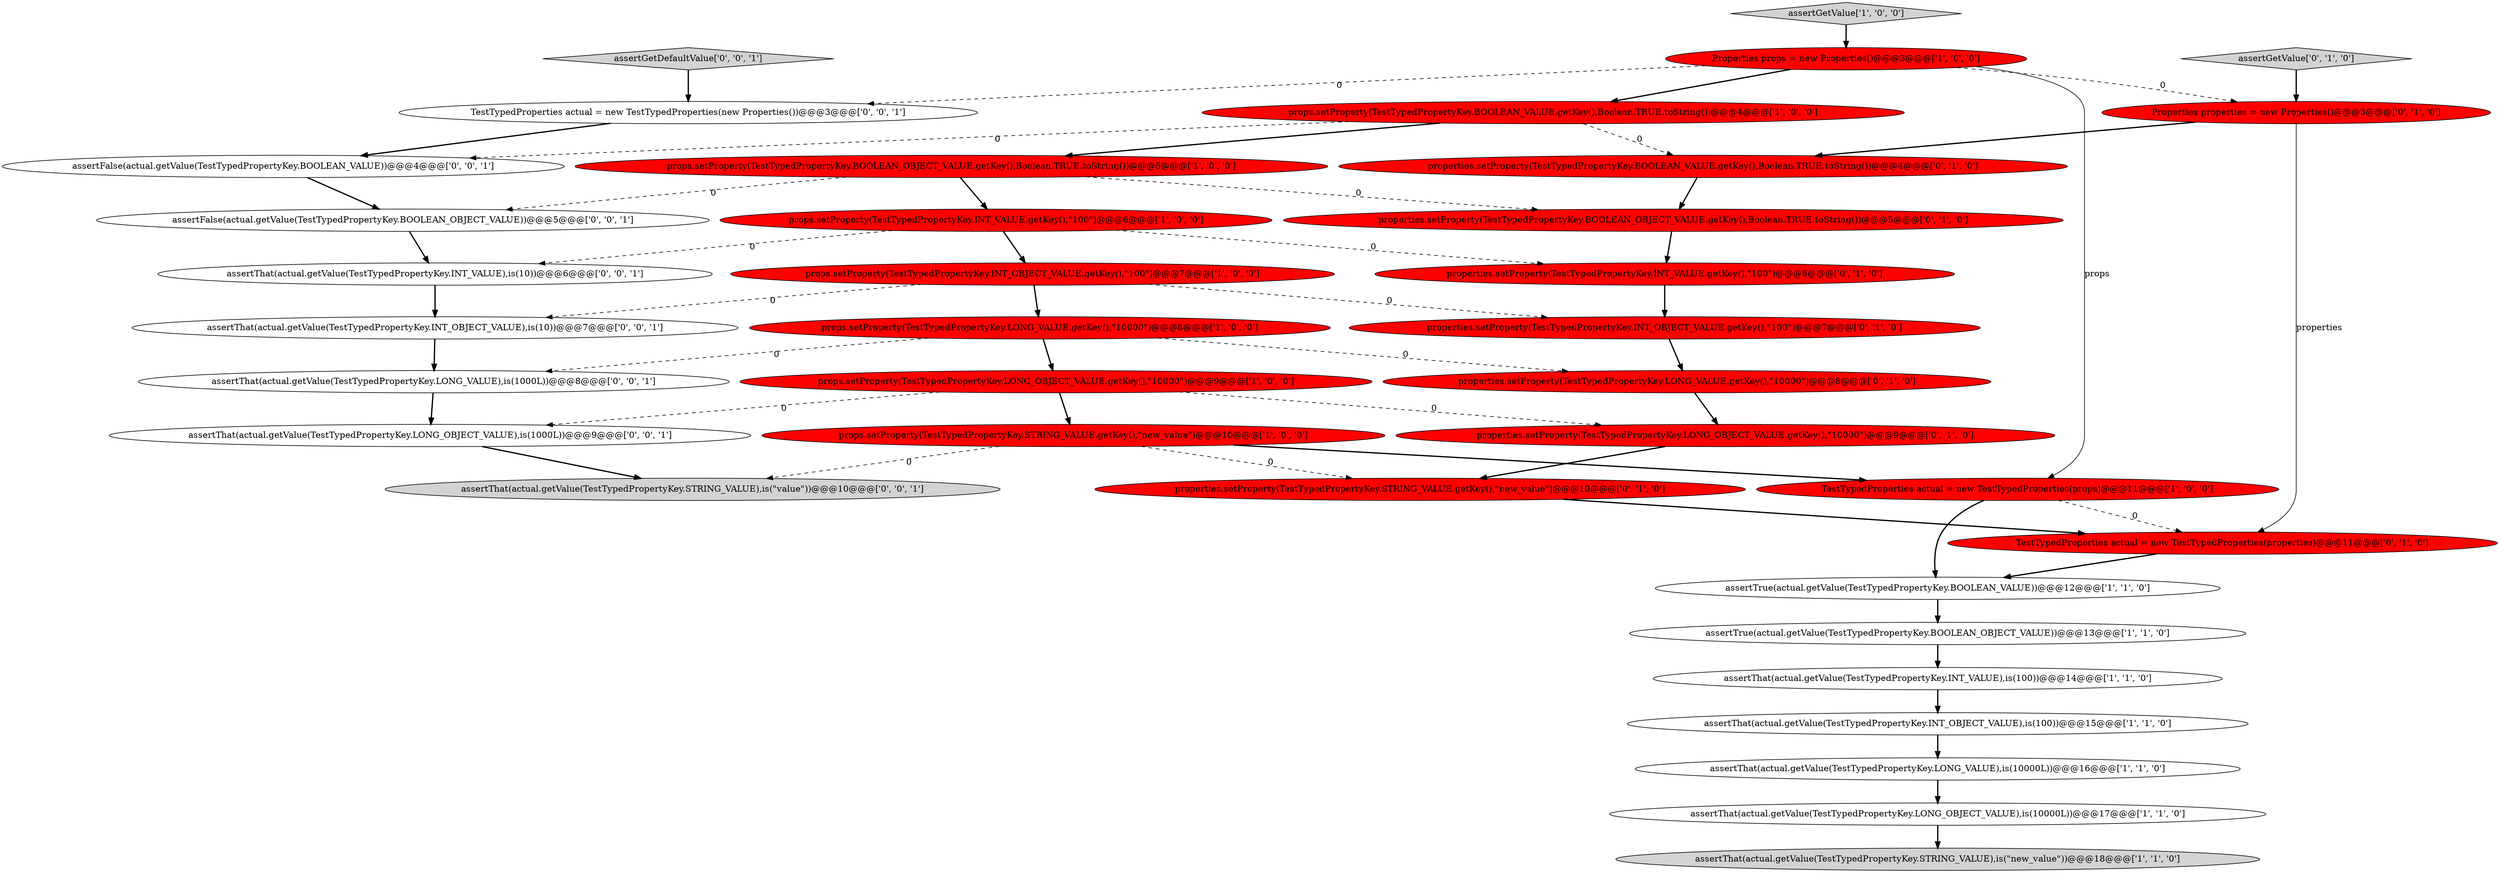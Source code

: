 digraph {
32 [style = filled, label = "assertFalse(actual.getValue(TestTypedPropertyKey.BOOLEAN_OBJECT_VALUE))@@@5@@@['0', '0', '1']", fillcolor = white, shape = ellipse image = "AAA0AAABBB3BBB"];
16 [style = filled, label = "assertThat(actual.getValue(TestTypedPropertyKey.LONG_OBJECT_VALUE),is(10000L))@@@17@@@['1', '1', '0']", fillcolor = white, shape = ellipse image = "AAA0AAABBB1BBB"];
1 [style = filled, label = "props.setProperty(TestTypedPropertyKey.BOOLEAN_OBJECT_VALUE.getKey(),Boolean.TRUE.toString())@@@5@@@['1', '0', '0']", fillcolor = red, shape = ellipse image = "AAA1AAABBB1BBB"];
24 [style = filled, label = "properties.setProperty(TestTypedPropertyKey.BOOLEAN_VALUE.getKey(),Boolean.TRUE.toString())@@@4@@@['0', '1', '0']", fillcolor = red, shape = ellipse image = "AAA1AAABBB2BBB"];
23 [style = filled, label = "properties.setProperty(TestTypedPropertyKey.INT_VALUE.getKey(),\"100\")@@@6@@@['0', '1', '0']", fillcolor = red, shape = ellipse image = "AAA1AAABBB2BBB"];
26 [style = filled, label = "Properties properties = new Properties()@@@3@@@['0', '1', '0']", fillcolor = red, shape = ellipse image = "AAA1AAABBB2BBB"];
31 [style = filled, label = "assertGetDefaultValue['0', '0', '1']", fillcolor = lightgray, shape = diamond image = "AAA0AAABBB3BBB"];
8 [style = filled, label = "props.setProperty(TestTypedPropertyKey.INT_VALUE.getKey(),\"100\")@@@6@@@['1', '0', '0']", fillcolor = red, shape = ellipse image = "AAA1AAABBB1BBB"];
27 [style = filled, label = "assertThat(actual.getValue(TestTypedPropertyKey.LONG_OBJECT_VALUE),is(1000L))@@@9@@@['0', '0', '1']", fillcolor = white, shape = ellipse image = "AAA0AAABBB3BBB"];
22 [style = filled, label = "properties.setProperty(TestTypedPropertyKey.LONG_OBJECT_VALUE.getKey(),\"10000\")@@@9@@@['0', '1', '0']", fillcolor = red, shape = ellipse image = "AAA1AAABBB2BBB"];
3 [style = filled, label = "assertThat(actual.getValue(TestTypedPropertyKey.INT_OBJECT_VALUE),is(100))@@@15@@@['1', '1', '0']", fillcolor = white, shape = ellipse image = "AAA0AAABBB1BBB"];
33 [style = filled, label = "TestTypedProperties actual = new TestTypedProperties(new Properties())@@@3@@@['0', '0', '1']", fillcolor = white, shape = ellipse image = "AAA0AAABBB3BBB"];
34 [style = filled, label = "assertFalse(actual.getValue(TestTypedPropertyKey.BOOLEAN_VALUE))@@@4@@@['0', '0', '1']", fillcolor = white, shape = ellipse image = "AAA0AAABBB3BBB"];
35 [style = filled, label = "assertThat(actual.getValue(TestTypedPropertyKey.LONG_VALUE),is(1000L))@@@8@@@['0', '0', '1']", fillcolor = white, shape = ellipse image = "AAA0AAABBB3BBB"];
18 [style = filled, label = "properties.setProperty(TestTypedPropertyKey.BOOLEAN_OBJECT_VALUE.getKey(),Boolean.TRUE.toString())@@@5@@@['0', '1', '0']", fillcolor = red, shape = ellipse image = "AAA1AAABBB2BBB"];
6 [style = filled, label = "props.setProperty(TestTypedPropertyKey.BOOLEAN_VALUE.getKey(),Boolean.TRUE.toString())@@@4@@@['1', '0', '0']", fillcolor = red, shape = ellipse image = "AAA1AAABBB1BBB"];
11 [style = filled, label = "props.setProperty(TestTypedPropertyKey.LONG_VALUE.getKey(),\"10000\")@@@8@@@['1', '0', '0']", fillcolor = red, shape = ellipse image = "AAA1AAABBB1BBB"];
13 [style = filled, label = "assertThat(actual.getValue(TestTypedPropertyKey.STRING_VALUE),is(\"new_value\"))@@@18@@@['1', '1', '0']", fillcolor = lightgray, shape = ellipse image = "AAA0AAABBB1BBB"];
10 [style = filled, label = "props.setProperty(TestTypedPropertyKey.STRING_VALUE.getKey(),\"new_value\")@@@10@@@['1', '0', '0']", fillcolor = red, shape = ellipse image = "AAA1AAABBB1BBB"];
28 [style = filled, label = "assertThat(actual.getValue(TestTypedPropertyKey.STRING_VALUE),is(\"value\"))@@@10@@@['0', '0', '1']", fillcolor = lightgray, shape = ellipse image = "AAA0AAABBB3BBB"];
15 [style = filled, label = "assertGetValue['1', '0', '0']", fillcolor = lightgray, shape = diamond image = "AAA0AAABBB1BBB"];
17 [style = filled, label = "properties.setProperty(TestTypedPropertyKey.INT_OBJECT_VALUE.getKey(),\"100\")@@@7@@@['0', '1', '0']", fillcolor = red, shape = ellipse image = "AAA1AAABBB2BBB"];
30 [style = filled, label = "assertThat(actual.getValue(TestTypedPropertyKey.INT_VALUE),is(10))@@@6@@@['0', '0', '1']", fillcolor = white, shape = ellipse image = "AAA0AAABBB3BBB"];
29 [style = filled, label = "assertThat(actual.getValue(TestTypedPropertyKey.INT_OBJECT_VALUE),is(10))@@@7@@@['0', '0', '1']", fillcolor = white, shape = ellipse image = "AAA0AAABBB3BBB"];
19 [style = filled, label = "properties.setProperty(TestTypedPropertyKey.LONG_VALUE.getKey(),\"10000\")@@@8@@@['0', '1', '0']", fillcolor = red, shape = ellipse image = "AAA1AAABBB2BBB"];
21 [style = filled, label = "TestTypedProperties actual = new TestTypedProperties(properties)@@@11@@@['0', '1', '0']", fillcolor = red, shape = ellipse image = "AAA1AAABBB2BBB"];
14 [style = filled, label = "props.setProperty(TestTypedPropertyKey.LONG_OBJECT_VALUE.getKey(),\"10000\")@@@9@@@['1', '0', '0']", fillcolor = red, shape = ellipse image = "AAA1AAABBB1BBB"];
7 [style = filled, label = "assertTrue(actual.getValue(TestTypedPropertyKey.BOOLEAN_VALUE))@@@12@@@['1', '1', '0']", fillcolor = white, shape = ellipse image = "AAA0AAABBB1BBB"];
4 [style = filled, label = "props.setProperty(TestTypedPropertyKey.INT_OBJECT_VALUE.getKey(),\"100\")@@@7@@@['1', '0', '0']", fillcolor = red, shape = ellipse image = "AAA1AAABBB1BBB"];
0 [style = filled, label = "Properties props = new Properties()@@@3@@@['1', '0', '0']", fillcolor = red, shape = ellipse image = "AAA1AAABBB1BBB"];
5 [style = filled, label = "assertThat(actual.getValue(TestTypedPropertyKey.INT_VALUE),is(100))@@@14@@@['1', '1', '0']", fillcolor = white, shape = ellipse image = "AAA0AAABBB1BBB"];
20 [style = filled, label = "properties.setProperty(TestTypedPropertyKey.STRING_VALUE.getKey(),\"new_value\")@@@10@@@['0', '1', '0']", fillcolor = red, shape = ellipse image = "AAA1AAABBB2BBB"];
9 [style = filled, label = "assertThat(actual.getValue(TestTypedPropertyKey.LONG_VALUE),is(10000L))@@@16@@@['1', '1', '0']", fillcolor = white, shape = ellipse image = "AAA0AAABBB1BBB"];
2 [style = filled, label = "assertTrue(actual.getValue(TestTypedPropertyKey.BOOLEAN_OBJECT_VALUE))@@@13@@@['1', '1', '0']", fillcolor = white, shape = ellipse image = "AAA0AAABBB1BBB"];
12 [style = filled, label = "TestTypedProperties actual = new TestTypedProperties(props)@@@11@@@['1', '0', '0']", fillcolor = red, shape = ellipse image = "AAA1AAABBB1BBB"];
25 [style = filled, label = "assertGetValue['0', '1', '0']", fillcolor = lightgray, shape = diamond image = "AAA0AAABBB2BBB"];
5->3 [style = bold, label=""];
16->13 [style = bold, label=""];
35->27 [style = bold, label=""];
1->8 [style = bold, label=""];
18->23 [style = bold, label=""];
4->17 [style = dashed, label="0"];
11->14 [style = bold, label=""];
0->6 [style = bold, label=""];
27->28 [style = bold, label=""];
8->23 [style = dashed, label="0"];
14->10 [style = bold, label=""];
14->22 [style = dashed, label="0"];
10->28 [style = dashed, label="0"];
0->26 [style = dashed, label="0"];
1->18 [style = dashed, label="0"];
6->34 [style = dashed, label="0"];
1->32 [style = dashed, label="0"];
26->24 [style = bold, label=""];
32->30 [style = bold, label=""];
24->18 [style = bold, label=""];
14->27 [style = dashed, label="0"];
17->19 [style = bold, label=""];
9->16 [style = bold, label=""];
12->7 [style = bold, label=""];
30->29 [style = bold, label=""];
12->21 [style = dashed, label="0"];
20->21 [style = bold, label=""];
3->9 [style = bold, label=""];
6->1 [style = bold, label=""];
0->12 [style = solid, label="props"];
22->20 [style = bold, label=""];
11->19 [style = dashed, label="0"];
10->12 [style = bold, label=""];
7->2 [style = bold, label=""];
6->24 [style = dashed, label="0"];
31->33 [style = bold, label=""];
15->0 [style = bold, label=""];
0->33 [style = dashed, label="0"];
25->26 [style = bold, label=""];
21->7 [style = bold, label=""];
23->17 [style = bold, label=""];
34->32 [style = bold, label=""];
26->21 [style = solid, label="properties"];
10->20 [style = dashed, label="0"];
8->30 [style = dashed, label="0"];
29->35 [style = bold, label=""];
8->4 [style = bold, label=""];
4->29 [style = dashed, label="0"];
4->11 [style = bold, label=""];
19->22 [style = bold, label=""];
33->34 [style = bold, label=""];
11->35 [style = dashed, label="0"];
2->5 [style = bold, label=""];
}
